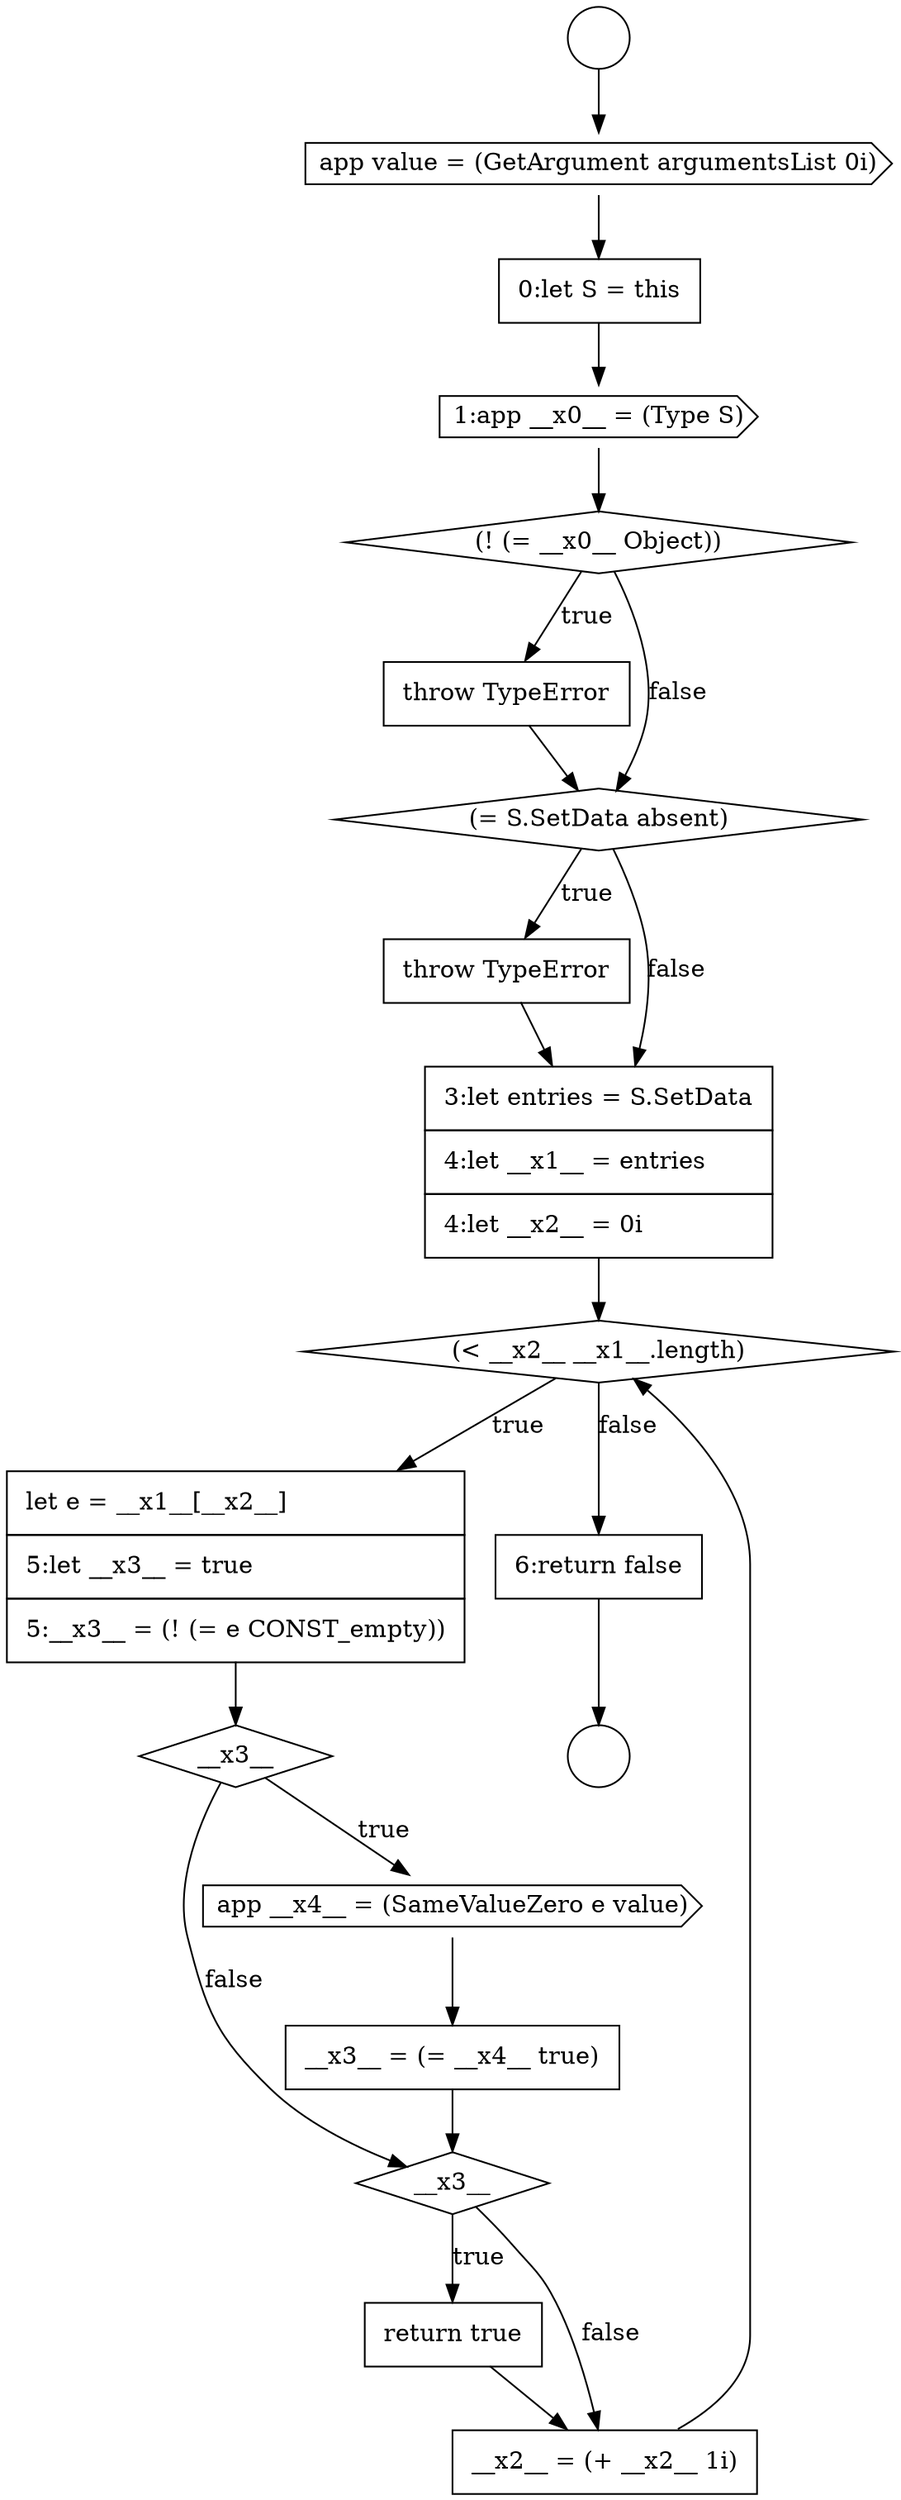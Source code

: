 digraph {
  node16353 [shape=none, margin=0, label=<<font color="black">
    <table border="0" cellborder="1" cellspacing="0" cellpadding="10">
      <tr><td align="left">throw TypeError</td></tr>
    </table>
  </font>> color="black" fillcolor="white" style=filled]
  node16351 [shape=none, margin=0, label=<<font color="black">
    <table border="0" cellborder="1" cellspacing="0" cellpadding="10">
      <tr><td align="left">throw TypeError</td></tr>
    </table>
  </font>> color="black" fillcolor="white" style=filled]
  node16347 [shape=cds, label=<<font color="black">app value = (GetArgument argumentsList 0i)</font>> color="black" fillcolor="white" style=filled]
  node16357 [shape=diamond, label=<<font color="black">__x3__</font>> color="black" fillcolor="white" style=filled]
  node16356 [shape=none, margin=0, label=<<font color="black">
    <table border="0" cellborder="1" cellspacing="0" cellpadding="10">
      <tr><td align="left">let e = __x1__[__x2__]</td></tr>
      <tr><td align="left">5:let __x3__ = true</td></tr>
      <tr><td align="left">5:__x3__ = (! (= e CONST_empty))</td></tr>
    </table>
  </font>> color="black" fillcolor="white" style=filled]
  node16360 [shape=diamond, label=<<font color="black">__x3__</font>> color="black" fillcolor="white" style=filled]
  node16348 [shape=none, margin=0, label=<<font color="black">
    <table border="0" cellborder="1" cellspacing="0" cellpadding="10">
      <tr><td align="left">0:let S = this</td></tr>
    </table>
  </font>> color="black" fillcolor="white" style=filled]
  node16361 [shape=none, margin=0, label=<<font color="black">
    <table border="0" cellborder="1" cellspacing="0" cellpadding="10">
      <tr><td align="left">return true</td></tr>
    </table>
  </font>> color="black" fillcolor="white" style=filled]
  node16349 [shape=cds, label=<<font color="black">1:app __x0__ = (Type S)</font>> color="black" fillcolor="white" style=filled]
  node16355 [shape=diamond, label=<<font color="black">(&lt; __x2__ __x1__.length)</font>> color="black" fillcolor="white" style=filled]
  node16359 [shape=none, margin=0, label=<<font color="black">
    <table border="0" cellborder="1" cellspacing="0" cellpadding="10">
      <tr><td align="left">__x3__ = (= __x4__ true)</td></tr>
    </table>
  </font>> color="black" fillcolor="white" style=filled]
  node16362 [shape=none, margin=0, label=<<font color="black">
    <table border="0" cellborder="1" cellspacing="0" cellpadding="10">
      <tr><td align="left">__x2__ = (+ __x2__ 1i)</td></tr>
    </table>
  </font>> color="black" fillcolor="white" style=filled]
  node16345 [shape=circle label=" " color="black" fillcolor="white" style=filled]
  node16354 [shape=none, margin=0, label=<<font color="black">
    <table border="0" cellborder="1" cellspacing="0" cellpadding="10">
      <tr><td align="left">3:let entries = S.SetData</td></tr>
      <tr><td align="left">4:let __x1__ = entries</td></tr>
      <tr><td align="left">4:let __x2__ = 0i</td></tr>
    </table>
  </font>> color="black" fillcolor="white" style=filled]
  node16363 [shape=none, margin=0, label=<<font color="black">
    <table border="0" cellborder="1" cellspacing="0" cellpadding="10">
      <tr><td align="left">6:return false</td></tr>
    </table>
  </font>> color="black" fillcolor="white" style=filled]
  node16350 [shape=diamond, label=<<font color="black">(! (= __x0__ Object))</font>> color="black" fillcolor="white" style=filled]
  node16352 [shape=diamond, label=<<font color="black">(= S.SetData absent)</font>> color="black" fillcolor="white" style=filled]
  node16346 [shape=circle label=" " color="black" fillcolor="white" style=filled]
  node16358 [shape=cds, label=<<font color="black">app __x4__ = (SameValueZero e value)</font>> color="black" fillcolor="white" style=filled]
  node16353 -> node16354 [ color="black"]
  node16348 -> node16349 [ color="black"]
  node16356 -> node16357 [ color="black"]
  node16361 -> node16362 [ color="black"]
  node16362 -> node16355 [ color="black"]
  node16347 -> node16348 [ color="black"]
  node16359 -> node16360 [ color="black"]
  node16352 -> node16353 [label=<<font color="black">true</font>> color="black"]
  node16352 -> node16354 [label=<<font color="black">false</font>> color="black"]
  node16349 -> node16350 [ color="black"]
  node16345 -> node16347 [ color="black"]
  node16355 -> node16356 [label=<<font color="black">true</font>> color="black"]
  node16355 -> node16363 [label=<<font color="black">false</font>> color="black"]
  node16357 -> node16358 [label=<<font color="black">true</font>> color="black"]
  node16357 -> node16360 [label=<<font color="black">false</font>> color="black"]
  node16363 -> node16346 [ color="black"]
  node16351 -> node16352 [ color="black"]
  node16350 -> node16351 [label=<<font color="black">true</font>> color="black"]
  node16350 -> node16352 [label=<<font color="black">false</font>> color="black"]
  node16360 -> node16361 [label=<<font color="black">true</font>> color="black"]
  node16360 -> node16362 [label=<<font color="black">false</font>> color="black"]
  node16354 -> node16355 [ color="black"]
  node16358 -> node16359 [ color="black"]
}
